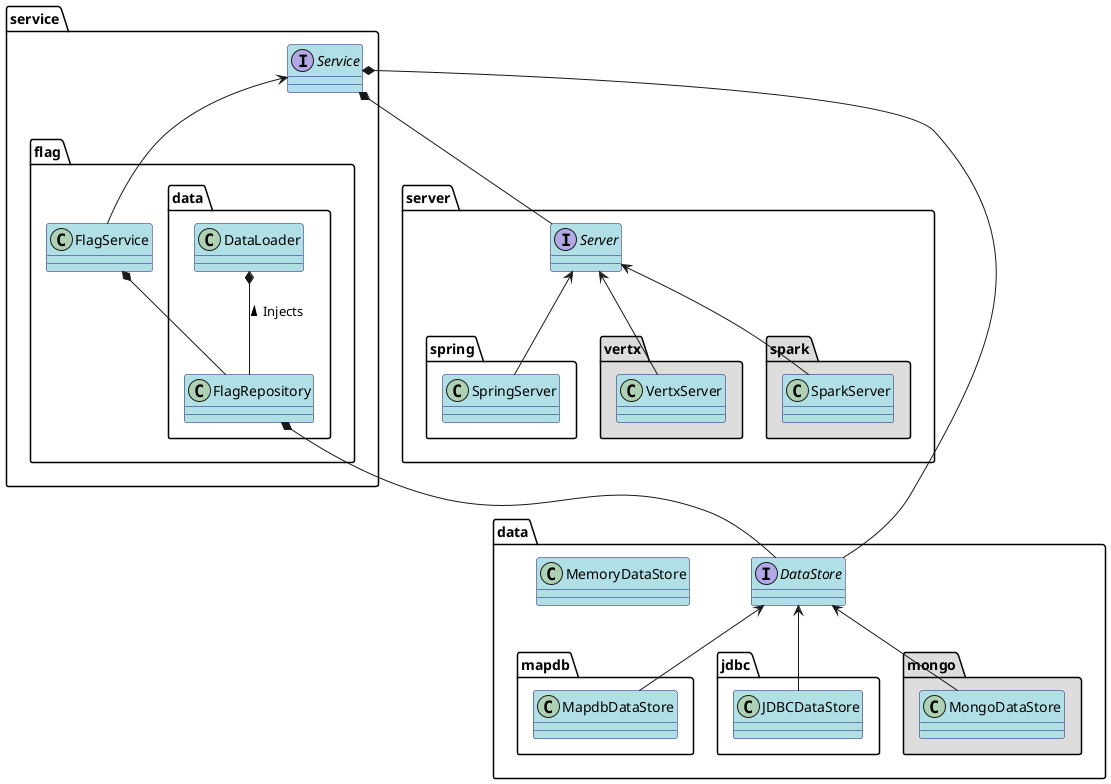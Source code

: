 @startuml

skinparam class { 
  backgroundColor PowderBlue 
  borderColor MidnightBlue 
}

package service {
  interface Service
  
  package service.flag {
    class FlagService 

    package service.flag.data {
      class FlagRepository 
      class DataLoader 
    }
  }
}

package server {
  interface Server 
  
  package server.spring {
    class SpringServer 
  }

  package server.vertx #DDDDDD {
    class VertxServer
  }

  package server.spark #DDDDDD {
    class SparkServer
  }
}


package data {
  interface DataStore

  class MemoryDataStore

  package data.mapdb {
    class MapdbDataStore
  }
  package data.jdbc {
    class JDBCDataStore
  }
  package data.mongo #DDDDDD {
    class MongoDataStore
  }
}

Service <-- FlagService

Server <-- SpringServer
Server <-- VertxServer
Server <-- SparkServer

DataStore <-- JDBCDataStore
DataStore <-- MapdbDataStore
DataStore <-- MongoDataStore


FlagRepository *-- DataStore 
DataLoader *-- FlagRepository : Injects <
FlagService *-- FlagRepository

Service *-- Server 
Service *-- DataStore

@enduml

